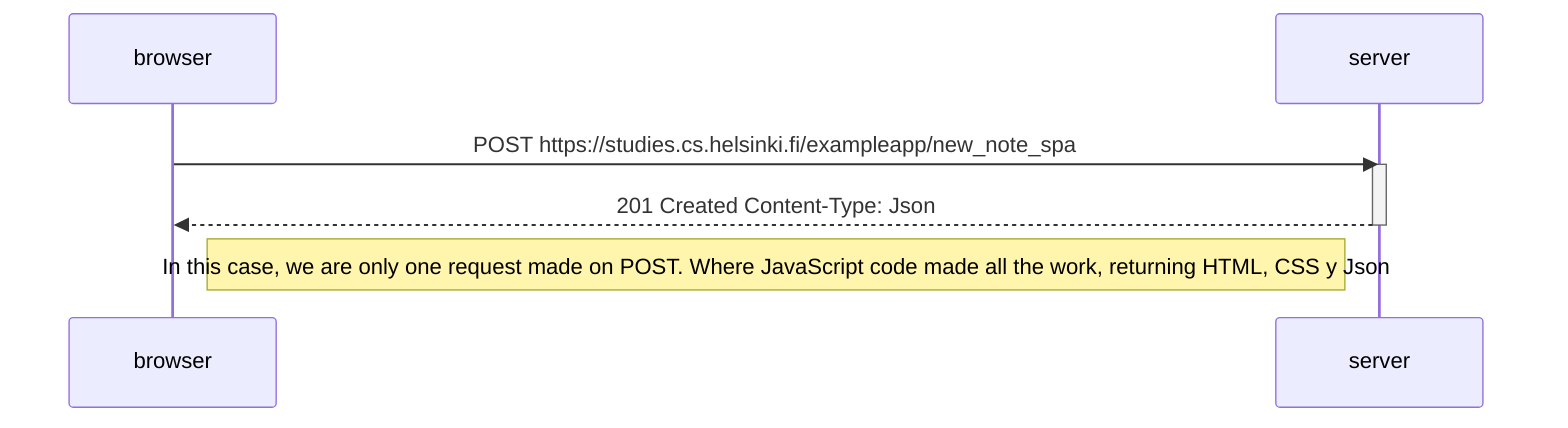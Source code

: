 sequenceDiagram
    participant browser
    participant server

    browser->>server: POST https://studies.cs.helsinki.fi/exampleapp/new_note_spa
    activate server
    server-->>browser: 201 Created Content-Type: Json
    deactivate server

     Note right of browser: In this case, we are only one request made on POST. Where JavaScript code made all the work, returning HTML, CSS y Json